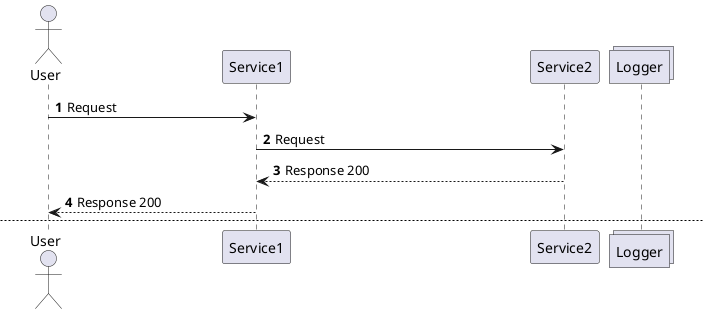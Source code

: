 @startuml
'https://plantuml.com/sequence-diagram

autonumber

actor User as User
participant Service1 as s1
participant Service2 as s2
collections Logger as log


User -> s1: Request
s1 -> s2: Request
s2 --> s1: Response 200
s1 --> User: Response 200

newpage

group n requests failed during T time
    User -> s1: Request
    s1 -> s2: Request
    s2 -> s1: Response failed (500:505)
    s1 -> User: Response failed (500:505)
end

group circuit open for T time
    User -> s1: Request
    s1 -> s1: Service1 is now in open state
    s1 -[#red]-> log: log error
    s1 -> User: Response failed / fallback...
end

group after some rules Service1 go to half-open
    alt if Service2 is unavailable
        User -> s1: Request
        s1 -> s2: Request
        s2 -> s1: Response failed, Service1 go to open state
        s1 -> User: Response failed (500:505)
    else
        User -> s1: Request
        s1 -> s2: Request
        s2 -> s1: Response succed, Service1 go to close state
        s1 -[#green]-> log: log success
        s1 -> User: Response 200
    end
end



@enduml
